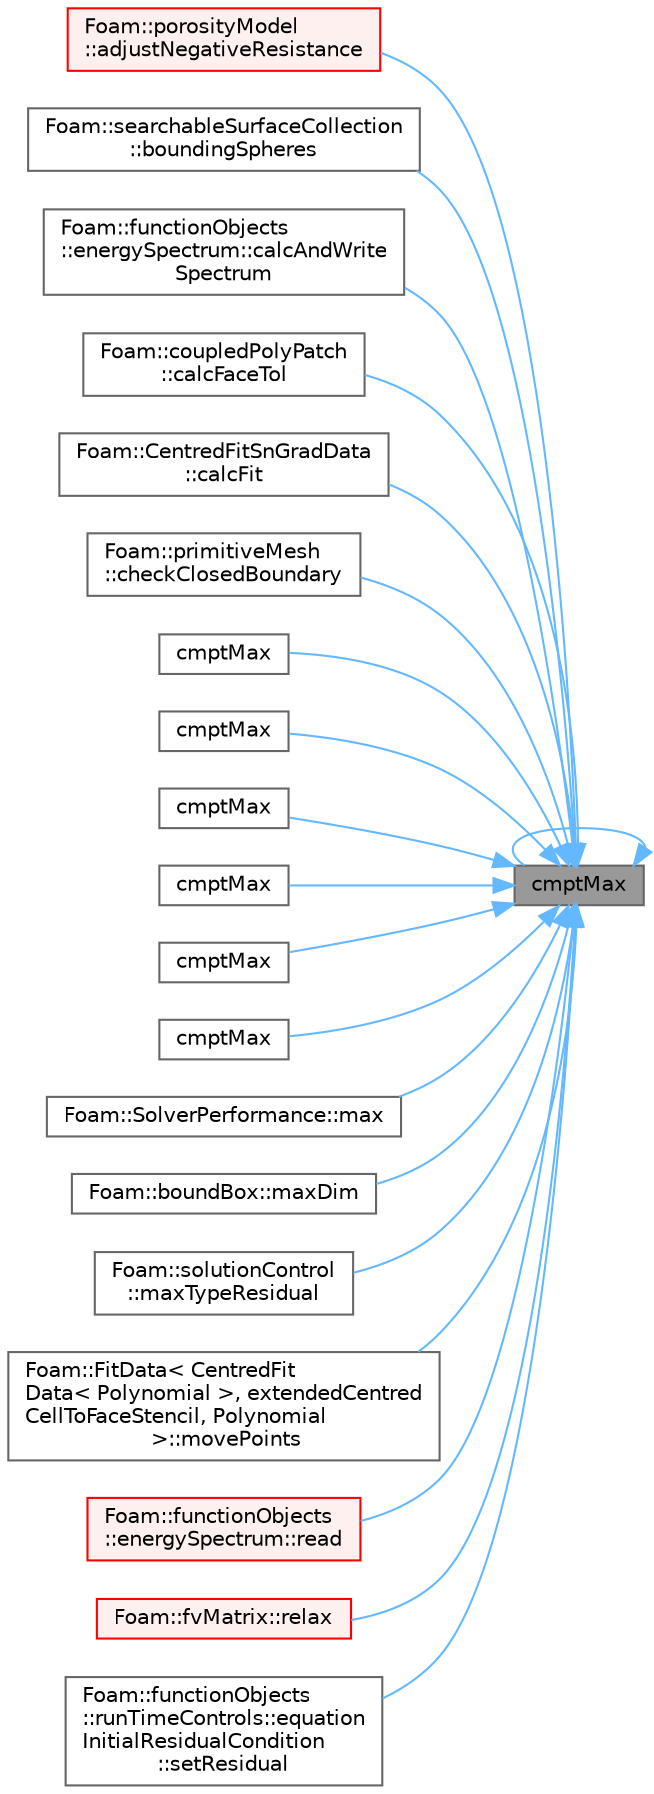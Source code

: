 digraph "cmptMax"
{
 // LATEX_PDF_SIZE
  bgcolor="transparent";
  edge [fontname=Helvetica,fontsize=10,labelfontname=Helvetica,labelfontsize=10];
  node [fontname=Helvetica,fontsize=10,shape=box,height=0.2,width=0.4];
  rankdir="RL";
  Node1 [id="Node000001",label="cmptMax",height=0.2,width=0.4,color="gray40", fillcolor="grey60", style="filled", fontcolor="black",tooltip=" "];
  Node1 -> Node2 [id="edge1_Node000001_Node000002",dir="back",color="steelblue1",style="solid",tooltip=" "];
  Node2 [id="Node000002",label="Foam::porosityModel\l::adjustNegativeResistance",height=0.2,width=0.4,color="red", fillcolor="#FFF0F0", style="filled",URL="$classFoam_1_1porosityModel.html#abf7157b4c2d79c69807c194bdfbc61cd",tooltip=" "];
  Node1 -> Node5 [id="edge2_Node000001_Node000005",dir="back",color="steelblue1",style="solid",tooltip=" "];
  Node5 [id="Node000005",label="Foam::searchableSurfaceCollection\l::boundingSpheres",height=0.2,width=0.4,color="grey40", fillcolor="white", style="filled",URL="$classFoam_1_1searchableSurfaceCollection.html#a4f9baf018af105a4cd6d9c008d4d04ec",tooltip=" "];
  Node1 -> Node6 [id="edge3_Node000001_Node000006",dir="back",color="steelblue1",style="solid",tooltip=" "];
  Node6 [id="Node000006",label="Foam::functionObjects\l::energySpectrum::calcAndWrite\lSpectrum",height=0.2,width=0.4,color="grey40", fillcolor="white", style="filled",URL="$classFoam_1_1functionObjects_1_1energySpectrum.html#a82dd2153adc9a4c2b455176a57d42d60",tooltip=" "];
  Node1 -> Node7 [id="edge4_Node000001_Node000007",dir="back",color="steelblue1",style="solid",tooltip=" "];
  Node7 [id="Node000007",label="Foam::coupledPolyPatch\l::calcFaceTol",height=0.2,width=0.4,color="grey40", fillcolor="white", style="filled",URL="$classFoam_1_1coupledPolyPatch.html#ad3d3e65f39a047092bc000d938b3adf1",tooltip=" "];
  Node1 -> Node8 [id="edge5_Node000001_Node000008",dir="back",color="steelblue1",style="solid",tooltip=" "];
  Node8 [id="Node000008",label="Foam::CentredFitSnGradData\l::calcFit",height=0.2,width=0.4,color="grey40", fillcolor="white", style="filled",URL="$classFoam_1_1CentredFitSnGradData.html#a41361d5f8c5e64ad06c0a3a5883201af",tooltip=" "];
  Node1 -> Node9 [id="edge6_Node000001_Node000009",dir="back",color="steelblue1",style="solid",tooltip=" "];
  Node9 [id="Node000009",label="Foam::primitiveMesh\l::checkClosedBoundary",height=0.2,width=0.4,color="grey40", fillcolor="white", style="filled",URL="$classFoam_1_1primitiveMesh.html#ae46b8fa8af14e1704b1caa4c1962c72e",tooltip=" "];
  Node1 -> Node10 [id="edge7_Node000001_Node000010",dir="back",color="steelblue1",style="solid",tooltip=" "];
  Node10 [id="Node000010",label="cmptMax",height=0.2,width=0.4,color="grey40", fillcolor="white", style="filled",URL="$namespaceFoam.html#a5abc2641f32806e7d501a5f88cbe6580",tooltip=" "];
  Node1 -> Node11 [id="edge8_Node000001_Node000011",dir="back",color="steelblue1",style="solid",tooltip=" "];
  Node11 [id="Node000011",label="cmptMax",height=0.2,width=0.4,color="grey40", fillcolor="white", style="filled",URL="$namespaceFoam.html#af1b89090c49f5e4fde2a6254d71c1f92",tooltip=" "];
  Node1 -> Node12 [id="edge9_Node000001_Node000012",dir="back",color="steelblue1",style="solid",tooltip=" "];
  Node12 [id="Node000012",label="cmptMax",height=0.2,width=0.4,color="grey40", fillcolor="white", style="filled",URL="$namespaceFoam.html#a166c54171ddabeb4e17660f14c3c033f",tooltip=" "];
  Node1 -> Node13 [id="edge10_Node000001_Node000013",dir="back",color="steelblue1",style="solid",tooltip=" "];
  Node13 [id="Node000013",label="cmptMax",height=0.2,width=0.4,color="grey40", fillcolor="white", style="filled",URL="$namespaceFoam.html#a2ea6f9c155f31286362996e0ab4a4dc9",tooltip=" "];
  Node1 -> Node14 [id="edge11_Node000001_Node000014",dir="back",color="steelblue1",style="solid",tooltip=" "];
  Node14 [id="Node000014",label="cmptMax",height=0.2,width=0.4,color="grey40", fillcolor="white", style="filled",URL="$namespaceFoam.html#a6193b8a66c62fb9bcb3b3132ee128981",tooltip=" "];
  Node1 -> Node15 [id="edge12_Node000001_Node000015",dir="back",color="steelblue1",style="solid",tooltip=" "];
  Node15 [id="Node000015",label="cmptMax",height=0.2,width=0.4,color="grey40", fillcolor="white", style="filled",URL="$namespaceFoam.html#ad08ec2a4f36b1ac301a993814a40a24b",tooltip=" "];
  Node1 -> Node1 [id="edge13_Node000001_Node000001",dir="back",color="steelblue1",style="solid",tooltip=" "];
  Node1 -> Node16 [id="edge14_Node000001_Node000016",dir="back",color="steelblue1",style="solid",tooltip=" "];
  Node16 [id="Node000016",label="Foam::SolverPerformance::max",height=0.2,width=0.4,color="grey40", fillcolor="white", style="filled",URL="$classFoam_1_1SolverPerformance.html#adaad64ac9b82f2de3967715619fa3c28",tooltip=" "];
  Node1 -> Node17 [id="edge15_Node000001_Node000017",dir="back",color="steelblue1",style="solid",tooltip=" "];
  Node17 [id="Node000017",label="Foam::boundBox::maxDim",height=0.2,width=0.4,color="grey40", fillcolor="white", style="filled",URL="$classFoam_1_1boundBox.html#afc32f1d11400c493742e2fefab4cde35",tooltip=" "];
  Node1 -> Node18 [id="edge16_Node000001_Node000018",dir="back",color="steelblue1",style="solid",tooltip=" "];
  Node18 [id="Node000018",label="Foam::solutionControl\l::maxTypeResidual",height=0.2,width=0.4,color="grey40", fillcolor="white", style="filled",URL="$classFoam_1_1solutionControl.html#a6085bb62789ab72e53a9f460ab97405e",tooltip=" "];
  Node1 -> Node19 [id="edge17_Node000001_Node000019",dir="back",color="steelblue1",style="solid",tooltip=" "];
  Node19 [id="Node000019",label="Foam::FitData\< CentredFit\lData\< Polynomial \>, extendedCentred\lCellToFaceStencil, Polynomial\l \>::movePoints",height=0.2,width=0.4,color="grey40", fillcolor="white", style="filled",URL="$classFoam_1_1FitData.html#a049fe0a86e2c86b4c0bb5fe02583bea4",tooltip=" "];
  Node1 -> Node20 [id="edge18_Node000001_Node000020",dir="back",color="steelblue1",style="solid",tooltip=" "];
  Node20 [id="Node000020",label="Foam::functionObjects\l::energySpectrum::read",height=0.2,width=0.4,color="red", fillcolor="#FFF0F0", style="filled",URL="$classFoam_1_1functionObjects_1_1energySpectrum.html#afac0600fef97b05534a595ce00b272ed",tooltip=" "];
  Node1 -> Node22 [id="edge19_Node000001_Node000022",dir="back",color="steelblue1",style="solid",tooltip=" "];
  Node22 [id="Node000022",label="Foam::fvMatrix::relax",height=0.2,width=0.4,color="red", fillcolor="#FFF0F0", style="filled",URL="$classFoam_1_1fvMatrix.html#a06343b944c91a56352ebf646011c212e",tooltip=" "];
  Node1 -> Node30 [id="edge20_Node000001_Node000030",dir="back",color="steelblue1",style="solid",tooltip=" "];
  Node30 [id="Node000030",label="Foam::functionObjects\l::runTimeControls::equation\lInitialResidualCondition\l::setResidual",height=0.2,width=0.4,color="grey40", fillcolor="white", style="filled",URL="$classFoam_1_1functionObjects_1_1runTimeControls_1_1equationInitialResidualCondition.html#a61778711ecbd52062caa3cfb56da3294",tooltip=" "];
}
